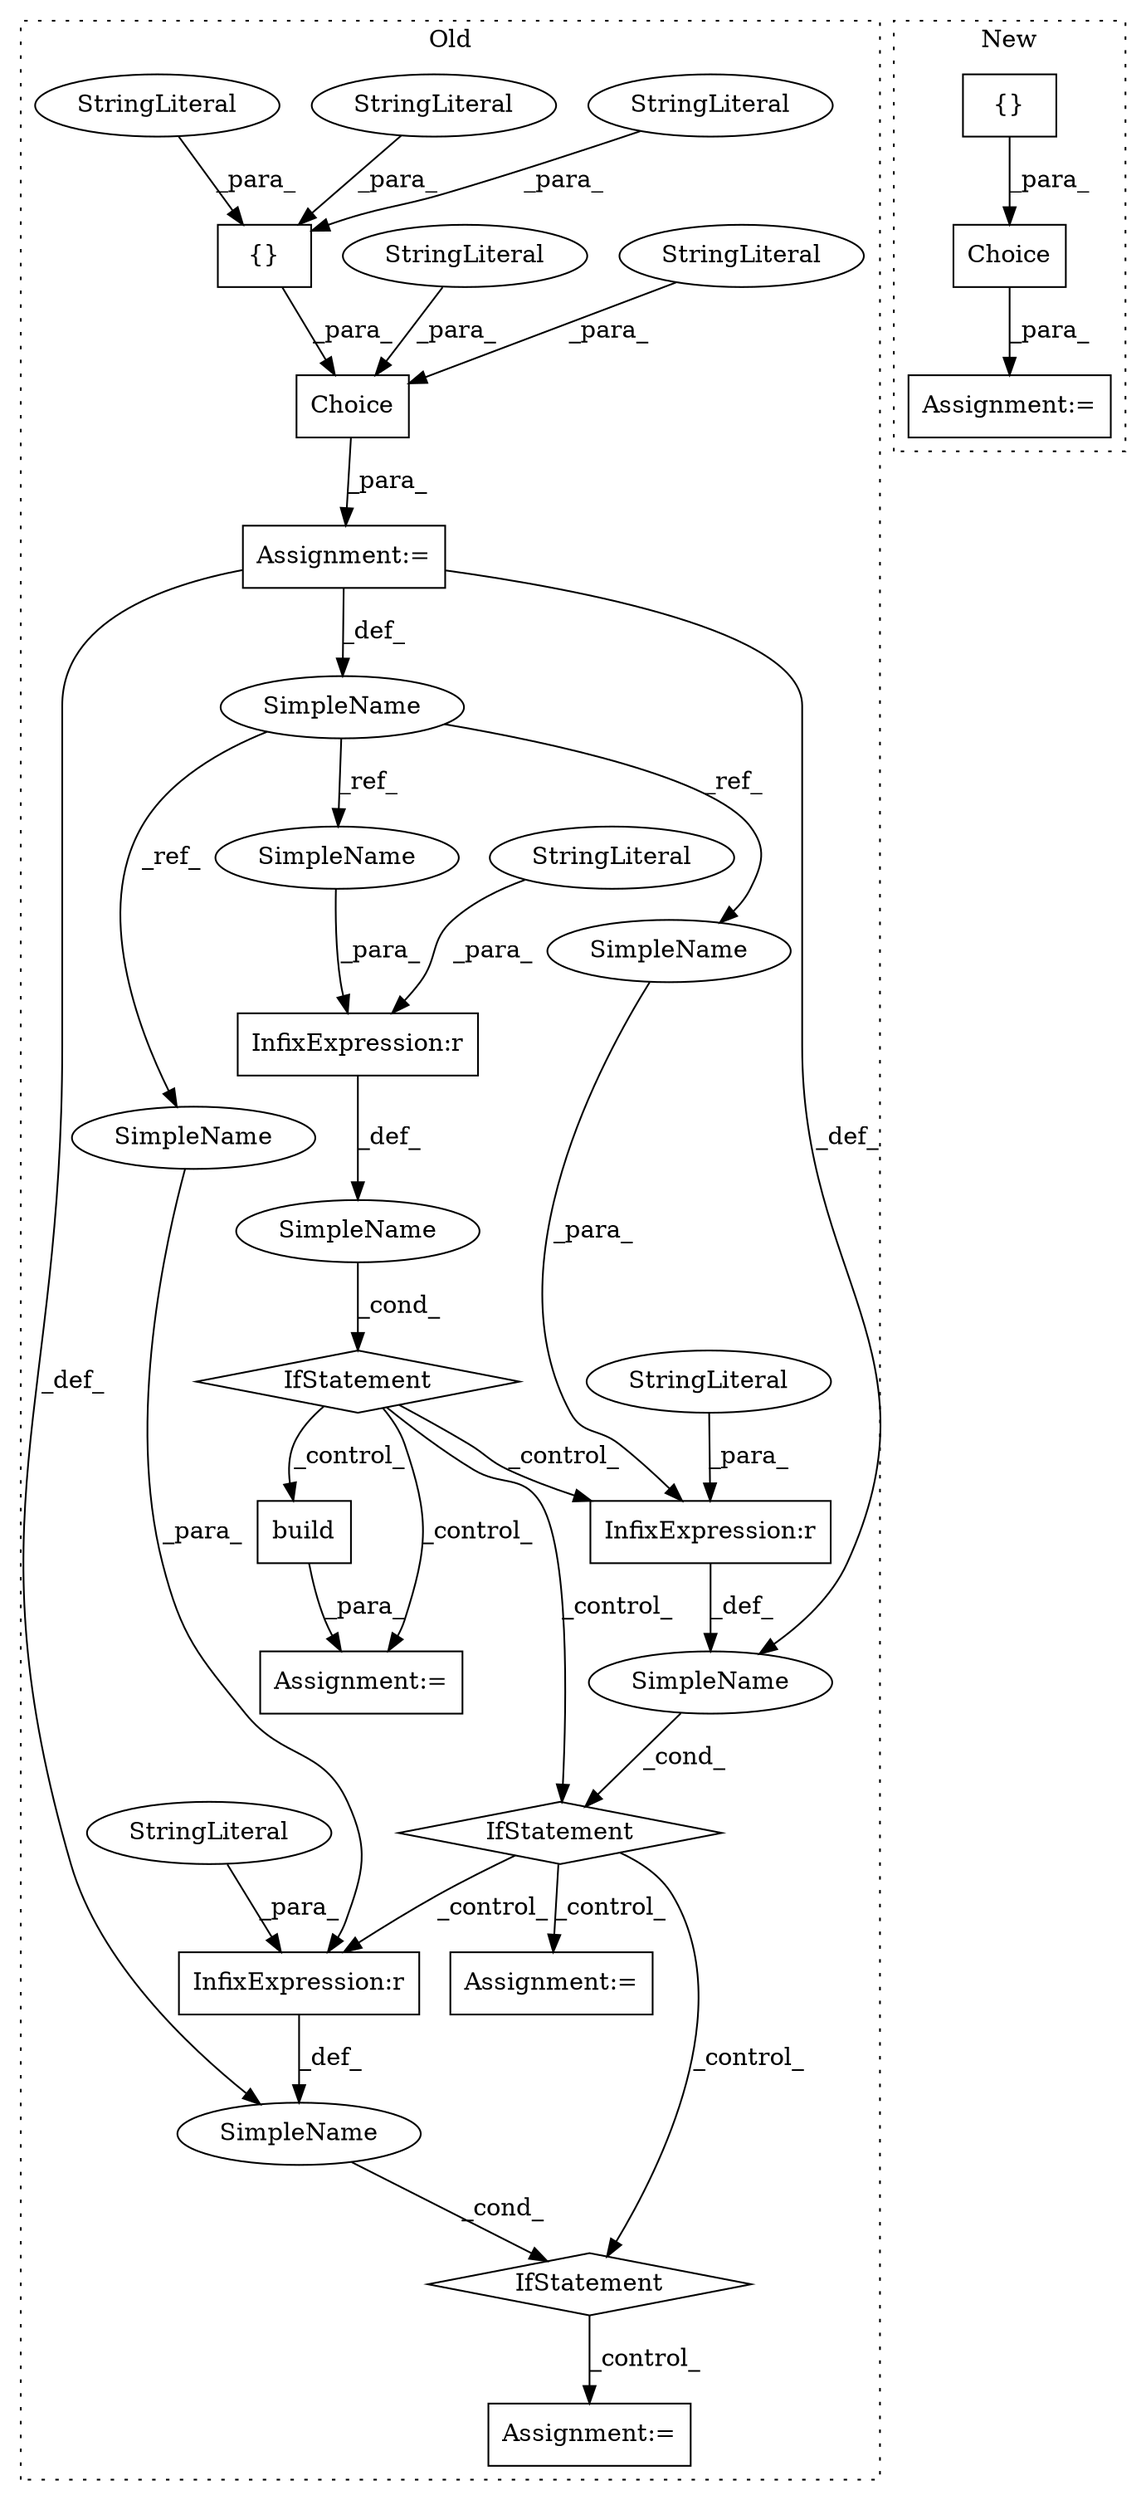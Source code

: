digraph G {
subgraph cluster0 {
1 [label="Choice" a="32" s="3116,3202" l="7,1" shape="box"];
4 [label="StringLiteral" a="45" s="3123" l="16" shape="ellipse"];
5 [label="{}" a="4" s="3152,3188" l="1,1" shape="box"];
6 [label="StringLiteral" a="45" s="3190" l="12" shape="ellipse"];
7 [label="StringLiteral" a="45" s="3153" l="9" shape="ellipse"];
8 [label="StringLiteral" a="45" s="3176" l="12" shape="ellipse"];
9 [label="StringLiteral" a="45" s="3163" l="12" shape="ellipse"];
10 [label="Assignment:=" a="7" s="3088" l="1" shape="box"];
12 [label="IfStatement" a="25" s="3210,3241" l="4,2" shape="diamond"];
13 [label="SimpleName" a="42" s="" l="" shape="ellipse"];
14 [label="InfixExpression:r" a="27" s="3330" l="4" shape="box"];
15 [label="SimpleName" a="42" s="3074" l="14" shape="ellipse"];
16 [label="InfixExpression:r" a="27" s="3228" l="4" shape="box"];
17 [label="IfStatement" a="25" s="3312,3346" l="4,2" shape="diamond"];
18 [label="SimpleName" a="42" s="" l="" shape="ellipse"];
19 [label="InfixExpression:r" a="27" s="3439" l="4" shape="box"];
20 [label="IfStatement" a="25" s="3421,3455" l="4,2" shape="diamond"];
21 [label="SimpleName" a="42" s="" l="" shape="ellipse"];
22 [label="Assignment:=" a="7" s="3476" l="1" shape="box"];
23 [label="StringLiteral" a="45" s="3443" l="12" shape="ellipse"];
24 [label="StringLiteral" a="45" s="3334" l="12" shape="ellipse"];
25 [label="StringLiteral" a="45" s="3232" l="9" shape="ellipse"];
26 [label="build" a="32" s="3273,3293" l="6,1" shape="box"];
27 [label="Assignment:=" a="7" s="3262" l="1" shape="box"];
28 [label="Assignment:=" a="7" s="3367" l="1" shape="box"];
29 [label="SimpleName" a="42" s="3316" l="14" shape="ellipse"];
30 [label="SimpleName" a="42" s="3214" l="14" shape="ellipse"];
31 [label="SimpleName" a="42" s="3425" l="14" shape="ellipse"];
label = "Old";
style="dotted";
}
subgraph cluster1 {
2 [label="{}" a="4" s="3614,3644" l="1,1" shape="box"];
3 [label="Choice" a="32" s="3583,3645" l="7,1" shape="box"];
11 [label="Assignment:=" a="7" s="3579" l="1" shape="box"];
label = "New";
style="dotted";
}
1 -> 10 [label="_para_"];
2 -> 3 [label="_para_"];
3 -> 11 [label="_para_"];
4 -> 1 [label="_para_"];
5 -> 1 [label="_para_"];
6 -> 1 [label="_para_"];
7 -> 5 [label="_para_"];
8 -> 5 [label="_para_"];
9 -> 5 [label="_para_"];
10 -> 21 [label="_def_"];
10 -> 15 [label="_def_"];
10 -> 18 [label="_def_"];
12 -> 27 [label="_control_"];
12 -> 14 [label="_control_"];
12 -> 17 [label="_control_"];
12 -> 26 [label="_control_"];
13 -> 12 [label="_cond_"];
14 -> 18 [label="_def_"];
15 -> 30 [label="_ref_"];
15 -> 29 [label="_ref_"];
15 -> 31 [label="_ref_"];
16 -> 13 [label="_def_"];
17 -> 19 [label="_control_"];
17 -> 20 [label="_control_"];
17 -> 28 [label="_control_"];
18 -> 17 [label="_cond_"];
19 -> 21 [label="_def_"];
20 -> 22 [label="_control_"];
21 -> 20 [label="_cond_"];
23 -> 19 [label="_para_"];
24 -> 14 [label="_para_"];
25 -> 16 [label="_para_"];
26 -> 27 [label="_para_"];
29 -> 14 [label="_para_"];
30 -> 16 [label="_para_"];
31 -> 19 [label="_para_"];
}